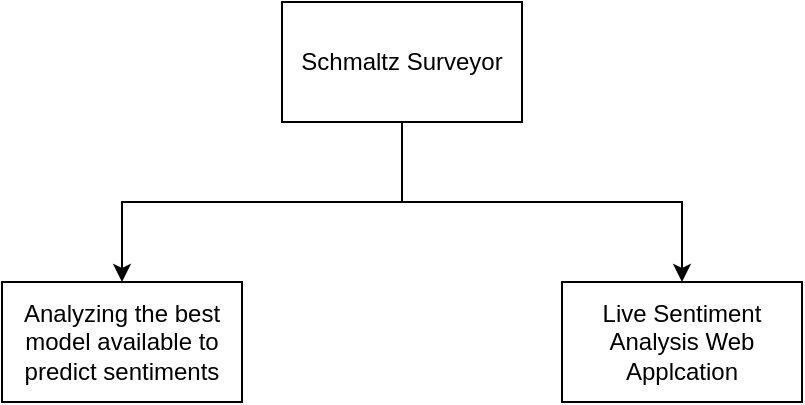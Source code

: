 <mxfile version="20.0.4" type="device"><diagram id="C5RBs43oDa-KdzZeNtuy" name="Page-1"><mxGraphModel dx="946" dy="510" grid="1" gridSize="10" guides="1" tooltips="1" connect="1" arrows="1" fold="1" page="1" pageScale="1" pageWidth="827" pageHeight="1169" math="0" shadow="0"><root><mxCell id="WIyWlLk6GJQsqaUBKTNV-0"/><mxCell id="WIyWlLk6GJQsqaUBKTNV-1" parent="WIyWlLk6GJQsqaUBKTNV-0"/><mxCell id="LWUntq3RLttjfU46Eu15-2" value="Analyzing the best model available to predict sentiments" style="rounded=0;whiteSpace=wrap;html=1;" vertex="1" parent="WIyWlLk6GJQsqaUBKTNV-1"><mxGeometry x="200" y="820" width="120" height="60" as="geometry"/></mxCell><mxCell id="LWUntq3RLttjfU46Eu15-3" value="Live Sentiment Analysis Web Applcation" style="rounded=0;whiteSpace=wrap;html=1;" vertex="1" parent="WIyWlLk6GJQsqaUBKTNV-1"><mxGeometry x="480" y="820" width="120" height="60" as="geometry"/></mxCell><mxCell id="LWUntq3RLttjfU46Eu15-5" style="edgeStyle=orthogonalEdgeStyle;rounded=0;orthogonalLoop=1;jettySize=auto;html=1;exitX=0.5;exitY=1;exitDx=0;exitDy=0;entryX=0.5;entryY=0;entryDx=0;entryDy=0;" edge="1" parent="WIyWlLk6GJQsqaUBKTNV-1" source="LWUntq3RLttjfU46Eu15-4" target="LWUntq3RLttjfU46Eu15-2"><mxGeometry relative="1" as="geometry"/></mxCell><mxCell id="LWUntq3RLttjfU46Eu15-7" style="edgeStyle=orthogonalEdgeStyle;rounded=0;orthogonalLoop=1;jettySize=auto;html=1;exitX=0.5;exitY=1;exitDx=0;exitDy=0;" edge="1" parent="WIyWlLk6GJQsqaUBKTNV-1" source="LWUntq3RLttjfU46Eu15-4" target="LWUntq3RLttjfU46Eu15-3"><mxGeometry relative="1" as="geometry"/></mxCell><mxCell id="LWUntq3RLttjfU46Eu15-4" value="Schmaltz Surveyor" style="rounded=0;whiteSpace=wrap;html=1;" vertex="1" parent="WIyWlLk6GJQsqaUBKTNV-1"><mxGeometry x="340" y="680" width="120" height="60" as="geometry"/></mxCell></root></mxGraphModel></diagram></mxfile>